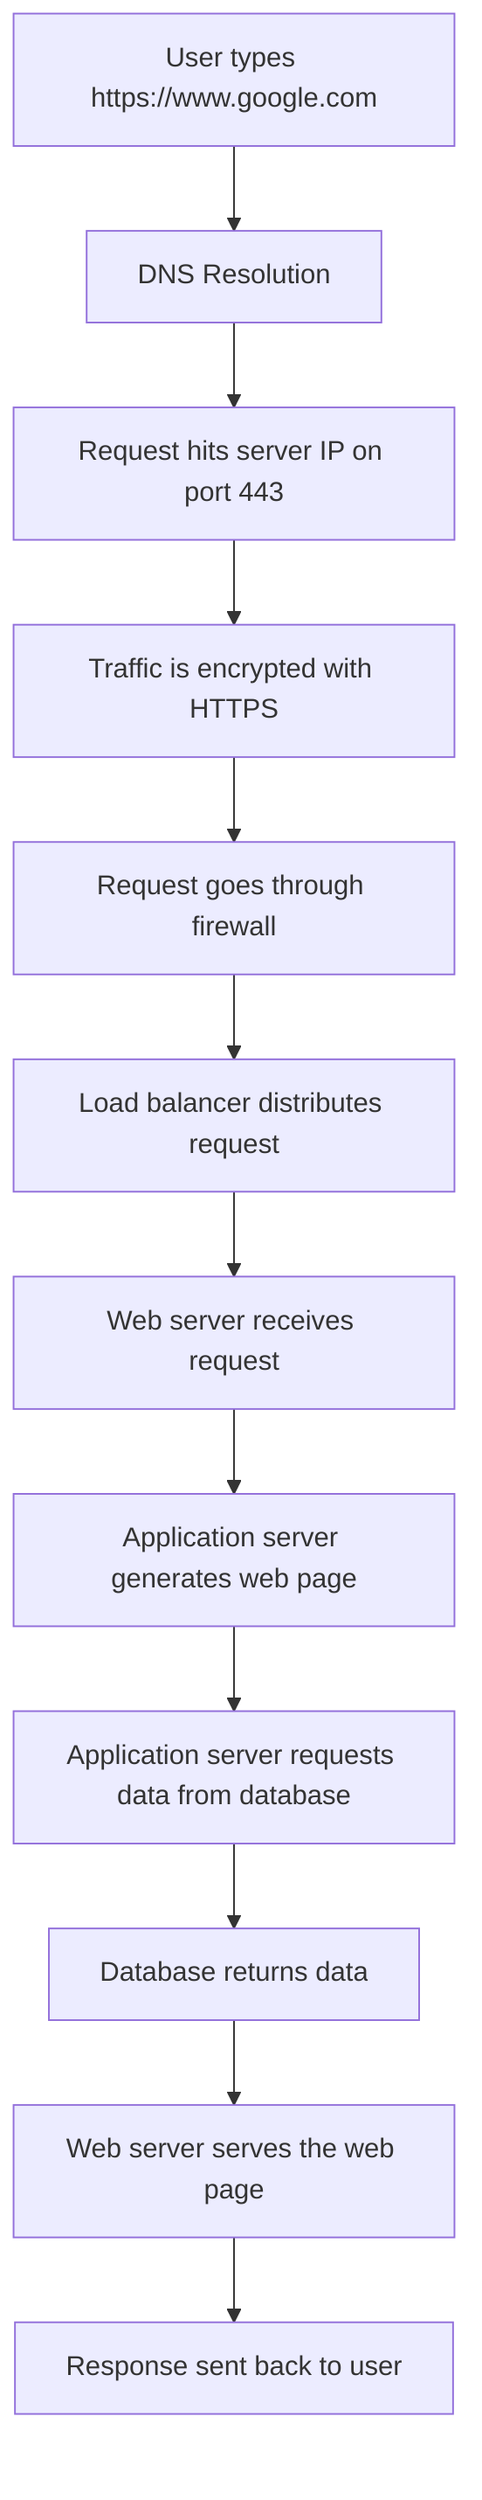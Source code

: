 flowchart TD
    A[User types https://www.google.com] --> B[DNS Resolution]
    B --> C[Request hits server IP on port 443]
    C --> D[Traffic is encrypted with HTTPS]
    D --> E[Request goes through firewall]
    E --> F[Load balancer distributes request]
    F --> G[Web server receives request]
    G --> H[Application server generates web page]
    H --> I[Application server requests data from database]
    I --> J[Database returns data]
    J --> K[Web server serves the web page]
    K --> L[Response sent back to user]